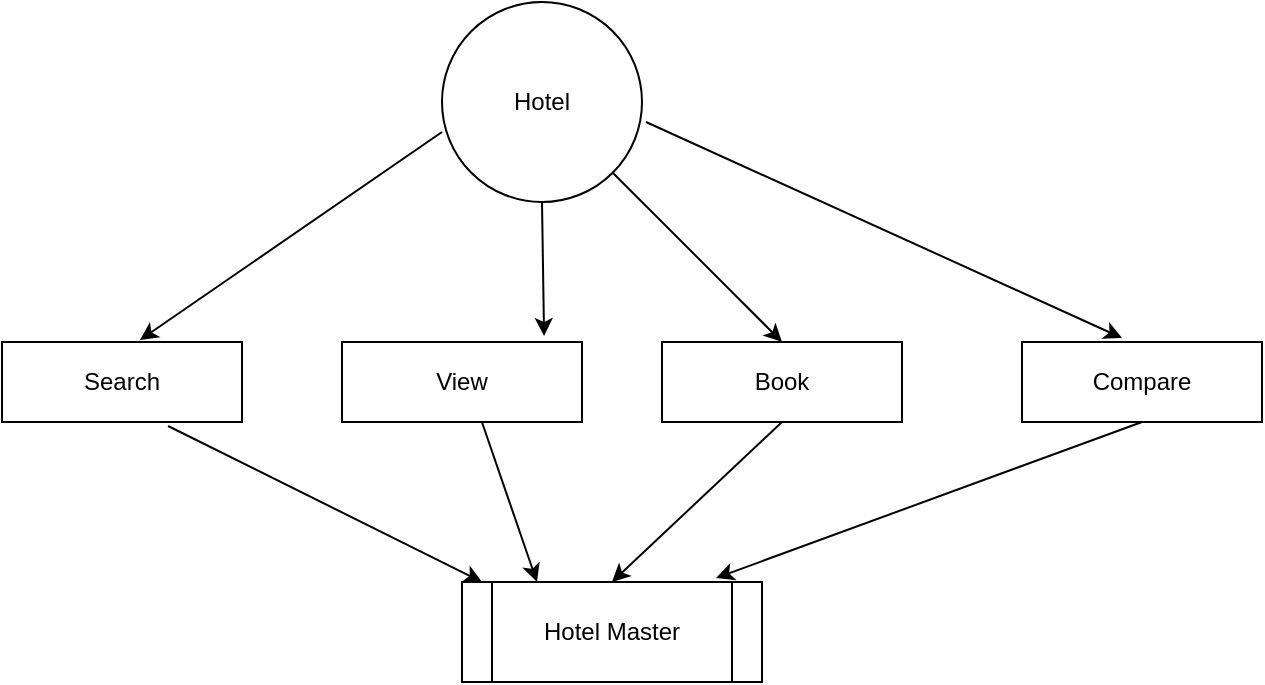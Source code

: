 <mxfile version="14.1.9" type="github">
  <diagram id="EGnbHGQMVmpVjLavE2fO" name="Page-1">
    <mxGraphModel dx="868" dy="425" grid="1" gridSize="10" guides="1" tooltips="1" connect="1" arrows="1" fold="1" page="1" pageScale="1" pageWidth="850" pageHeight="1100" math="0" shadow="0">
      <root>
        <mxCell id="0" />
        <mxCell id="1" parent="0" />
        <mxCell id="MFP8mlj7sSqx4OUWHVE0-1" value="Hotel" style="ellipse;whiteSpace=wrap;html=1;aspect=fixed;" vertex="1" parent="1">
          <mxGeometry x="370" y="70" width="100" height="100" as="geometry" />
        </mxCell>
        <mxCell id="MFP8mlj7sSqx4OUWHVE0-2" value="Search" style="rounded=0;whiteSpace=wrap;html=1;" vertex="1" parent="1">
          <mxGeometry x="150" y="240" width="120" height="40" as="geometry" />
        </mxCell>
        <mxCell id="MFP8mlj7sSqx4OUWHVE0-3" value="View" style="rounded=0;whiteSpace=wrap;html=1;" vertex="1" parent="1">
          <mxGeometry x="320" y="240" width="120" height="40" as="geometry" />
        </mxCell>
        <mxCell id="MFP8mlj7sSqx4OUWHVE0-4" value="Book" style="rounded=0;whiteSpace=wrap;html=1;" vertex="1" parent="1">
          <mxGeometry x="480" y="240" width="120" height="40" as="geometry" />
        </mxCell>
        <mxCell id="MFP8mlj7sSqx4OUWHVE0-5" value="Compare" style="rounded=0;whiteSpace=wrap;html=1;" vertex="1" parent="1">
          <mxGeometry x="660" y="240" width="120" height="40" as="geometry" />
        </mxCell>
        <mxCell id="MFP8mlj7sSqx4OUWHVE0-6" value="" style="endArrow=classic;html=1;exitX=0;exitY=0.65;exitDx=0;exitDy=0;exitPerimeter=0;entryX=0.575;entryY=-0.025;entryDx=0;entryDy=0;entryPerimeter=0;" edge="1" parent="1" source="MFP8mlj7sSqx4OUWHVE0-1" target="MFP8mlj7sSqx4OUWHVE0-2">
          <mxGeometry width="50" height="50" relative="1" as="geometry">
            <mxPoint x="400" y="250" as="sourcePoint" />
            <mxPoint x="450" y="200" as="targetPoint" />
          </mxGeometry>
        </mxCell>
        <mxCell id="MFP8mlj7sSqx4OUWHVE0-7" value="" style="endArrow=classic;html=1;exitX=0.5;exitY=1;exitDx=0;exitDy=0;entryX=0.842;entryY=-0.075;entryDx=0;entryDy=0;entryPerimeter=0;" edge="1" parent="1" source="MFP8mlj7sSqx4OUWHVE0-1" target="MFP8mlj7sSqx4OUWHVE0-3">
          <mxGeometry width="50" height="50" relative="1" as="geometry">
            <mxPoint x="400" y="250" as="sourcePoint" />
            <mxPoint x="420" y="230" as="targetPoint" />
          </mxGeometry>
        </mxCell>
        <mxCell id="MFP8mlj7sSqx4OUWHVE0-8" value="" style="endArrow=classic;html=1;entryX=0.5;entryY=0;entryDx=0;entryDy=0;" edge="1" parent="1" source="MFP8mlj7sSqx4OUWHVE0-1" target="MFP8mlj7sSqx4OUWHVE0-4">
          <mxGeometry width="50" height="50" relative="1" as="geometry">
            <mxPoint x="400" y="250" as="sourcePoint" />
            <mxPoint x="450" y="200" as="targetPoint" />
          </mxGeometry>
        </mxCell>
        <mxCell id="MFP8mlj7sSqx4OUWHVE0-9" value="" style="endArrow=classic;html=1;exitX=1.02;exitY=0.6;exitDx=0;exitDy=0;exitPerimeter=0;entryX=0.417;entryY=-0.05;entryDx=0;entryDy=0;entryPerimeter=0;" edge="1" parent="1" source="MFP8mlj7sSqx4OUWHVE0-1" target="MFP8mlj7sSqx4OUWHVE0-5">
          <mxGeometry width="50" height="50" relative="1" as="geometry">
            <mxPoint x="400" y="250" as="sourcePoint" />
            <mxPoint x="450" y="200" as="targetPoint" />
          </mxGeometry>
        </mxCell>
        <mxCell id="MFP8mlj7sSqx4OUWHVE0-10" value="Hotel Master" style="shape=process;whiteSpace=wrap;html=1;backgroundOutline=1;" vertex="1" parent="1">
          <mxGeometry x="380" y="360" width="150" height="50" as="geometry" />
        </mxCell>
        <mxCell id="MFP8mlj7sSqx4OUWHVE0-11" value="" style="endArrow=classic;html=1;exitX=0.692;exitY=1.05;exitDx=0;exitDy=0;exitPerimeter=0;entryX=0.067;entryY=0;entryDx=0;entryDy=0;entryPerimeter=0;" edge="1" parent="1" source="MFP8mlj7sSqx4OUWHVE0-2" target="MFP8mlj7sSqx4OUWHVE0-10">
          <mxGeometry width="50" height="50" relative="1" as="geometry">
            <mxPoint x="400" y="250" as="sourcePoint" />
            <mxPoint x="450" y="200" as="targetPoint" />
          </mxGeometry>
        </mxCell>
        <mxCell id="MFP8mlj7sSqx4OUWHVE0-12" value="" style="endArrow=classic;html=1;exitX=0.583;exitY=1;exitDx=0;exitDy=0;exitPerimeter=0;entryX=0.25;entryY=0;entryDx=0;entryDy=0;" edge="1" parent="1" source="MFP8mlj7sSqx4OUWHVE0-3" target="MFP8mlj7sSqx4OUWHVE0-10">
          <mxGeometry width="50" height="50" relative="1" as="geometry">
            <mxPoint x="400" y="250" as="sourcePoint" />
            <mxPoint x="450" y="200" as="targetPoint" />
          </mxGeometry>
        </mxCell>
        <mxCell id="MFP8mlj7sSqx4OUWHVE0-13" value="" style="endArrow=classic;html=1;exitX=0.5;exitY=1;exitDx=0;exitDy=0;entryX=0.5;entryY=0;entryDx=0;entryDy=0;" edge="1" parent="1" source="MFP8mlj7sSqx4OUWHVE0-4" target="MFP8mlj7sSqx4OUWHVE0-10">
          <mxGeometry width="50" height="50" relative="1" as="geometry">
            <mxPoint x="400" y="250" as="sourcePoint" />
            <mxPoint x="450" y="200" as="targetPoint" />
          </mxGeometry>
        </mxCell>
        <mxCell id="MFP8mlj7sSqx4OUWHVE0-14" value="" style="endArrow=classic;html=1;exitX=0.5;exitY=1;exitDx=0;exitDy=0;entryX=0.847;entryY=-0.04;entryDx=0;entryDy=0;entryPerimeter=0;" edge="1" parent="1" source="MFP8mlj7sSqx4OUWHVE0-5" target="MFP8mlj7sSqx4OUWHVE0-10">
          <mxGeometry width="50" height="50" relative="1" as="geometry">
            <mxPoint x="400" y="250" as="sourcePoint" />
            <mxPoint x="450" y="200" as="targetPoint" />
          </mxGeometry>
        </mxCell>
      </root>
    </mxGraphModel>
  </diagram>
</mxfile>
